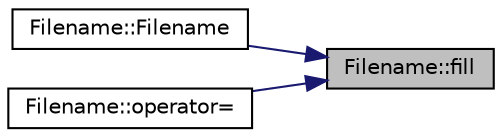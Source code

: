 digraph "Filename::fill"
{
 // LATEX_PDF_SIZE
  edge [fontname="Helvetica",fontsize="10",labelfontname="Helvetica",labelfontsize="10"];
  node [fontname="Helvetica",fontsize="10",shape=record];
  rankdir="RL";
  Node1 [label="Filename::fill",height=0.2,width=0.4,color="black", fillcolor="grey75", style="filled", fontcolor="black",tooltip=" "];
  Node1 -> Node2 [dir="back",color="midnightblue",fontsize="10",style="solid",fontname="Helvetica"];
  Node2 [label="Filename::Filename",height=0.2,width=0.4,color="black", fillcolor="white", style="filled",URL="$class_filename.html#ac695bd1e796829d4a40c81111dd8935b",tooltip=" "];
  Node1 -> Node3 [dir="back",color="midnightblue",fontsize="10",style="solid",fontname="Helvetica"];
  Node3 [label="Filename::operator=",height=0.2,width=0.4,color="black", fillcolor="white", style="filled",URL="$class_filename.html#af717b51b864f3465eace889d46cb9ffe",tooltip=" "];
}
